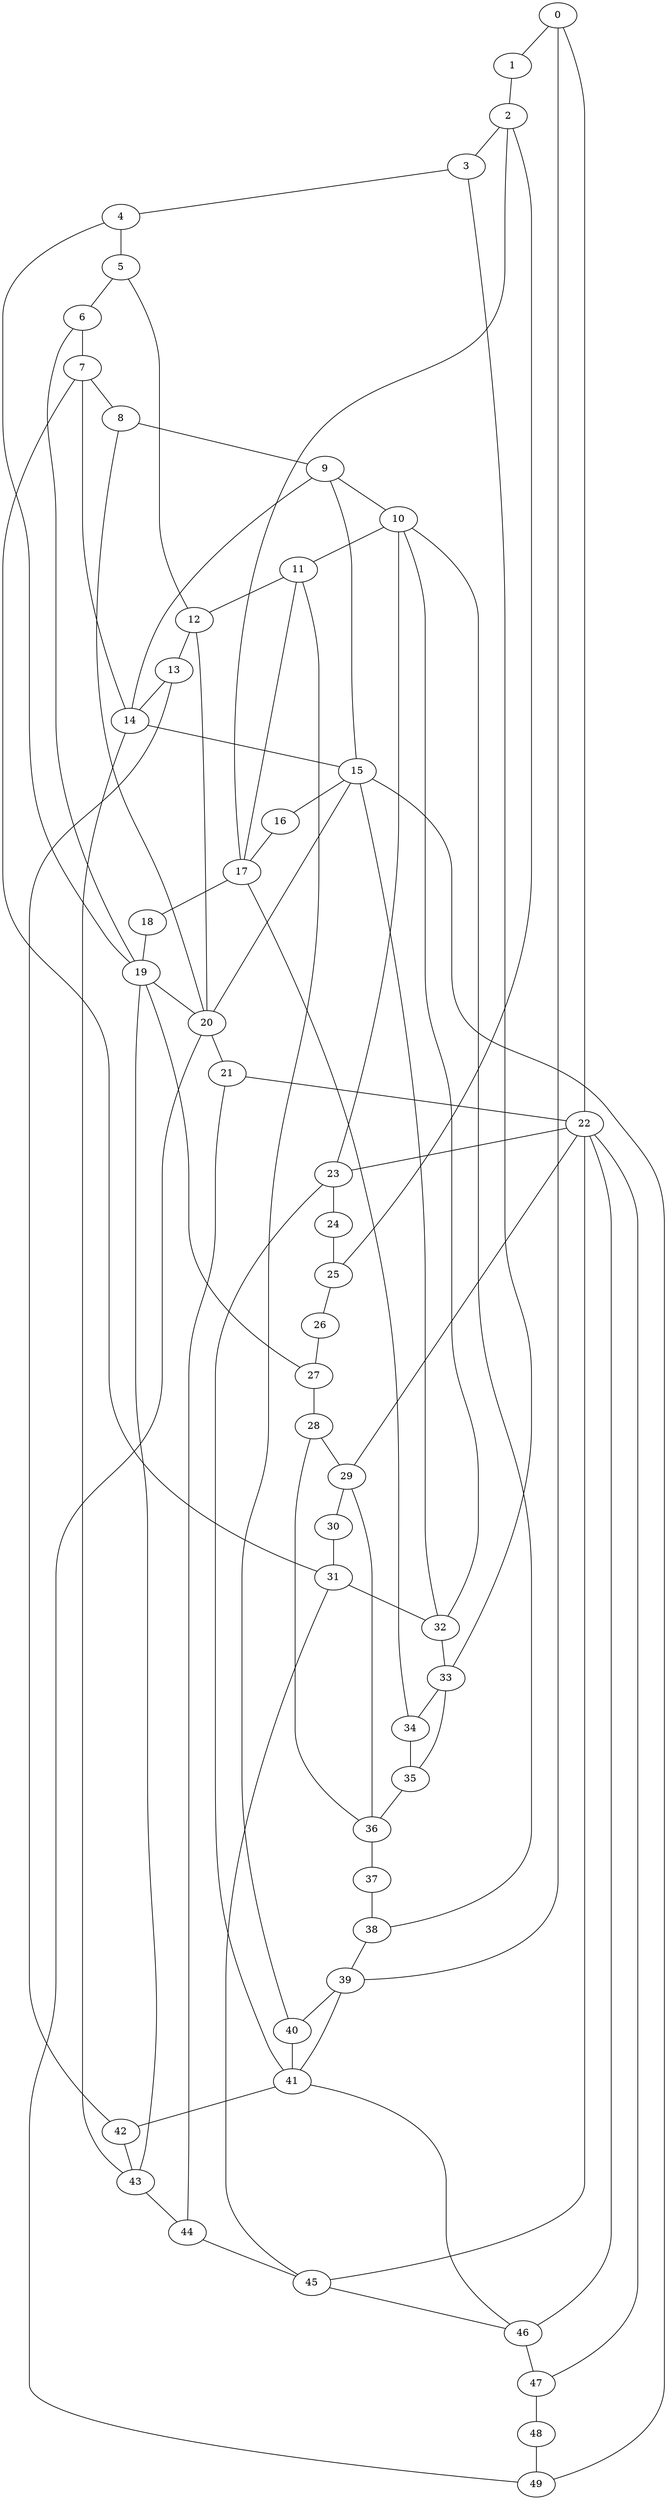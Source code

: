 
graph graphname {
    0 -- 1
0 -- 22
0 -- 39
1 -- 2
2 -- 3
2 -- 17
2 -- 25
3 -- 4
3 -- 33
4 -- 5
4 -- 19
5 -- 6
5 -- 12
6 -- 7
6 -- 19
7 -- 8
7 -- 14
7 -- 31
8 -- 9
8 -- 20
9 -- 10
9 -- 14
9 -- 15
10 -- 11
10 -- 38
10 -- 23
10 -- 32
11 -- 12
11 -- 40
11 -- 17
12 -- 13
12 -- 20
13 -- 14
13 -- 42
14 -- 15
14 -- 43
15 -- 16
15 -- 32
15 -- 20
15 -- 49
16 -- 17
17 -- 18
17 -- 34
18 -- 19
19 -- 20
19 -- 43
19 -- 27
20 -- 21
20 -- 49
21 -- 22
21 -- 44
22 -- 23
22 -- 46
22 -- 29
22 -- 45
22 -- 47
23 -- 24
23 -- 41
24 -- 25
25 -- 26
26 -- 27
27 -- 28
28 -- 29
28 -- 36
29 -- 30
29 -- 36
30 -- 31
31 -- 32
31 -- 45
32 -- 33
33 -- 34
33 -- 35
34 -- 35
35 -- 36
36 -- 37
37 -- 38
38 -- 39
39 -- 40
39 -- 41
40 -- 41
41 -- 42
41 -- 46
42 -- 43
43 -- 44
44 -- 45
45 -- 46
46 -- 47
47 -- 48
48 -- 49

}
